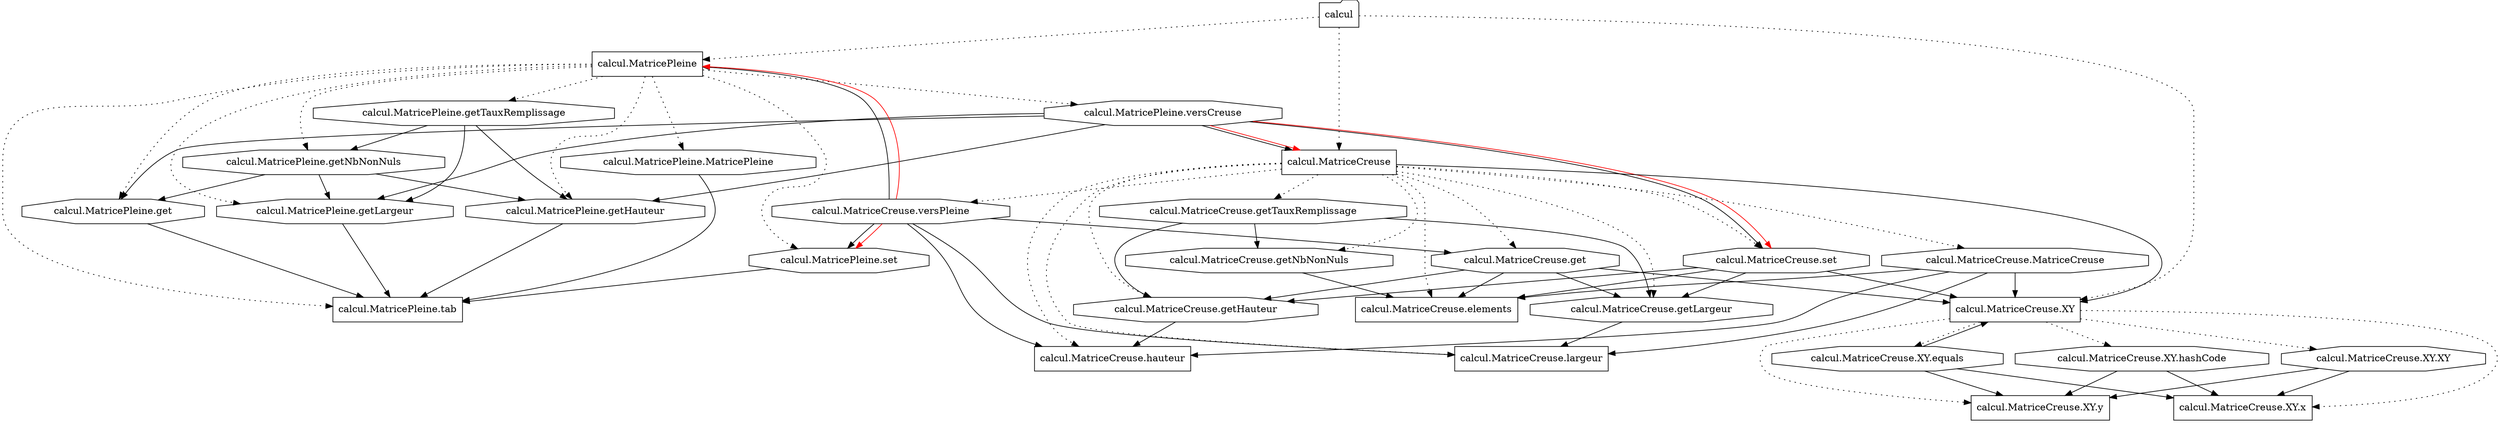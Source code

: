 digraph  G {
  n0 [shape=box,label="calcul.MatricePleine"]
  n1 [shape=octagon,label="calcul.MatricePleine.MatricePleine"];
  n2 [shape=octagon,label="calcul.MatricePleine.getHauteur"];
  n3 [shape=octagon,label="calcul.MatricePleine.getLargeur"];
  n4 [shape=octagon,label="calcul.MatricePleine.set"];
  n5 [shape=octagon,label="calcul.MatricePleine.get"];
  n6 [shape=octagon,label="calcul.MatricePleine.versCreuse"];
  n7 [shape=octagon,label="calcul.MatricePleine.getTauxRemplissage"];
  n8 [shape=octagon,label="calcul.MatricePleine.getNbNonNuls"];
  n9 [shape=doubleellipse,label="calcul.MatricePleine.tab"];
  n10 [shape=box,label="calcul.MatriceCreuse.XY"]
  n11 [shape=octagon,label="calcul.MatriceCreuse.XY.XY"];
  n12 [shape=octagon,label="calcul.MatriceCreuse.XY.equals"];
  n13 [shape=octagon,label="calcul.MatriceCreuse.XY.hashCode"];
  n14 [shape=doubleellipse,label="calcul.MatriceCreuse.XY.x"];
  n15 [shape=doubleellipse,label="calcul.MatriceCreuse.XY.y"];
  n16 [shape=box,label="calcul.MatriceCreuse"]
  n17 [shape=octagon,label="calcul.MatriceCreuse.MatriceCreuse"];
  n18 [shape=octagon,label="calcul.MatriceCreuse.getLargeur"];
  n19 [shape=octagon,label="calcul.MatriceCreuse.getHauteur"];
  n20 [shape=octagon,label="calcul.MatriceCreuse.set"];
  n21 [shape=octagon,label="calcul.MatriceCreuse.get"];
  n22 [shape=octagon,label="calcul.MatriceCreuse.versPleine"];
  n23 [shape=octagon,label="calcul.MatriceCreuse.getTauxRemplissage"];
  n24 [shape=octagon,label="calcul.MatriceCreuse.getNbNonNuls"];
  n25 [shape=doubleellipse,label="calcul.MatriceCreuse.elements"];
  n26 [shape=doubleellipse,label="calcul.MatriceCreuse.hauteur"];
  n27 [shape=doubleellipse,label="calcul.MatriceCreuse.largeur"];
  n28 [shape=folder,label="calcul"];
  n1 -> n9 ;
  n2 -> n9 ;
  n3 -> n9 ;
  n4 -> n9 ;
  n5 -> n9 ;
  n6 -> n2 ;
  n6 -> n3 ;
  n6 -> n5 ;
  n6 -> n16 ;
  n6 -> n20 ;
  n7 -> n2 ;
  n7 -> n3 ;
  n7 -> n8 ;
  n8 -> n2 ;
  n8 -> n3 ;
  n8 -> n5 ;
  n11 -> n14 ;
  n11 -> n15 ;
  n12 -> n10 ;
  n12 -> n14 ;
  n12 -> n15 ;
  n13 -> n14 ;
  n13 -> n15 ;
  n16 -> n10 ;
  n17 -> n10 ;
  n17 -> n25 ;
  n17 -> n26 ;
  n17 -> n27 ;
  n18 -> n27 ;
  n19 -> n26 ;
  n20 -> n10 ;
  n20 -> n18 ;
  n20 -> n19 ;
  n20 -> n25 ;
  n21 -> n10 ;
  n21 -> n18 ;
  n21 -> n19 ;
  n21 -> n25 ;
  n22 -> n0 ;
  n22 -> n4 ;
  n22 -> n21 ;
  n22 -> n26 ;
  n22 -> n27 ;
  n23 -> n18 ;
  n23 -> n19 ;
  n23 -> n24 ;
  n24 -> n25 ;
  n0 -> n1 [style=dotted] ;
  n0 -> n2 [style=dotted] ;
  n0 -> n3 [style=dotted] ;
  n0 -> n4 [style=dotted] ;
  n0 -> n5 [style=dotted] ;
  n0 -> n6 [style=dotted] ;
  n0 -> n7 [style=dotted] ;
  n0 -> n8 [style=dotted] ;
  n0 -> n9 [style=dotted] ;
  n10 -> n11 [style=dotted] ;
  n10 -> n12 [style=dotted] ;
  n10 -> n13 [style=dotted] ;
  n10 -> n14 [style=dotted] ;
  n10 -> n15 [style=dotted] ;
  n16 -> n17 [style=dotted] ;
  n16 -> n18 [style=dotted] ;
  n16 -> n19 [style=dotted] ;
  n16 -> n20 [style=dotted] ;
  n16 -> n21 [style=dotted] ;
  n16 -> n22 [style=dotted] ;
  n16 -> n23 [style=dotted] ;
  n16 -> n24 [style=dotted] ;
  n16 -> n25 [style=dotted] ;
  n16 -> n26 [style=dotted] ;
  n16 -> n27 [style=dotted] ;
  n28 -> n0 [style=dotted] ;
  n28 -> n10 [style=dotted] ;
  n28 -> n16 [style=dotted] ;
  n6 -> n16 [color=red] ;
  n6 -> n20 [color=red] ;
  n22 -> n0 [color=red] ;
  n22 -> n4 [color=red] ;
}
